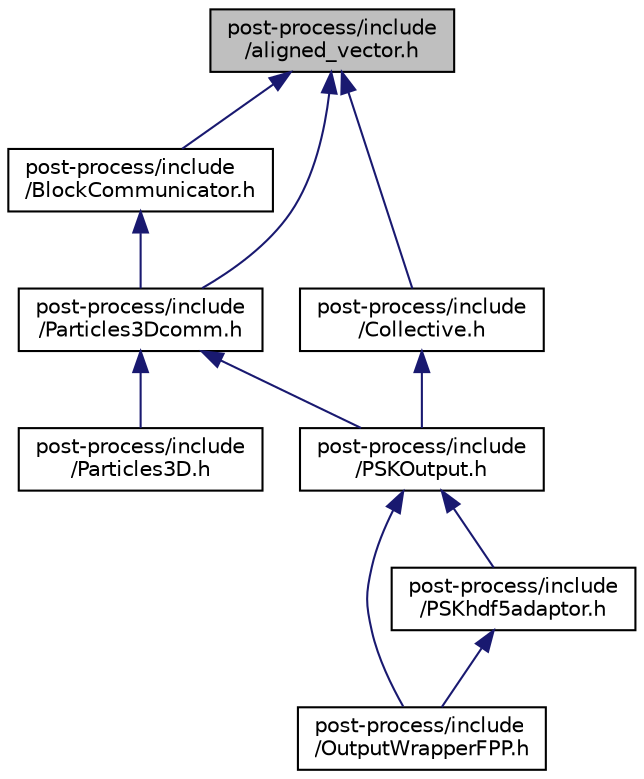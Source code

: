 digraph "post-process/include/aligned_vector.h"
{
 // INTERACTIVE_SVG=YES
 // LATEX_PDF_SIZE
  edge [fontname="Helvetica",fontsize="10",labelfontname="Helvetica",labelfontsize="10"];
  node [fontname="Helvetica",fontsize="10",shape=record];
  Node1 [label="post-process/include\l/aligned_vector.h",height=0.2,width=0.4,color="black", fillcolor="grey75", style="filled", fontcolor="black",tooltip=" "];
  Node1 -> Node2 [dir="back",color="midnightblue",fontsize="10",style="solid",fontname="Helvetica"];
  Node2 [label="post-process/include\l/BlockCommunicator.h",height=0.2,width=0.4,color="black", fillcolor="white", style="filled",URL="$d4/dbb/post-process_2include_2_block_communicator_8h.html",tooltip=" "];
  Node2 -> Node3 [dir="back",color="midnightblue",fontsize="10",style="solid",fontname="Helvetica"];
  Node3 [label="post-process/include\l/Particles3Dcomm.h",height=0.2,width=0.4,color="black", fillcolor="white", style="filled",URL="$d8/d5c/post-process_2include_2_particles3_dcomm_8h.html",tooltip=" "];
  Node3 -> Node4 [dir="back",color="midnightblue",fontsize="10",style="solid",fontname="Helvetica"];
  Node4 [label="post-process/include\l/PSKOutput.h",height=0.2,width=0.4,color="black", fillcolor="white", style="filled",URL="$df/dfd/post-process_2include_2_p_s_k_output_8h.html",tooltip=" "];
  Node4 -> Node5 [dir="back",color="midnightblue",fontsize="10",style="solid",fontname="Helvetica"];
  Node5 [label="post-process/include\l/OutputWrapperFPP.h",height=0.2,width=0.4,color="black", fillcolor="white", style="filled",URL="$df/d3d/post-process_2include_2_output_wrapper_f_p_p_8h.html",tooltip=" "];
  Node4 -> Node6 [dir="back",color="midnightblue",fontsize="10",style="solid",fontname="Helvetica"];
  Node6 [label="post-process/include\l/PSKhdf5adaptor.h",height=0.2,width=0.4,color="black", fillcolor="white", style="filled",URL="$d8/dd3/post-process_2include_2_p_s_khdf5adaptor_8h.html",tooltip=" "];
  Node6 -> Node5 [dir="back",color="midnightblue",fontsize="10",style="solid",fontname="Helvetica"];
  Node3 -> Node7 [dir="back",color="midnightblue",fontsize="10",style="solid",fontname="Helvetica"];
  Node7 [label="post-process/include\l/Particles3D.h",height=0.2,width=0.4,color="black", fillcolor="white", style="filled",URL="$df/dcb/post-process_2include_2_particles3_d_8h.html",tooltip=" "];
  Node1 -> Node8 [dir="back",color="midnightblue",fontsize="10",style="solid",fontname="Helvetica"];
  Node8 [label="post-process/include\l/Collective.h",height=0.2,width=0.4,color="black", fillcolor="white", style="filled",URL="$d2/dbb/post-process_2include_2_collective_8h.html",tooltip=" "];
  Node8 -> Node4 [dir="back",color="midnightblue",fontsize="10",style="solid",fontname="Helvetica"];
  Node1 -> Node3 [dir="back",color="midnightblue",fontsize="10",style="solid",fontname="Helvetica"];
}
